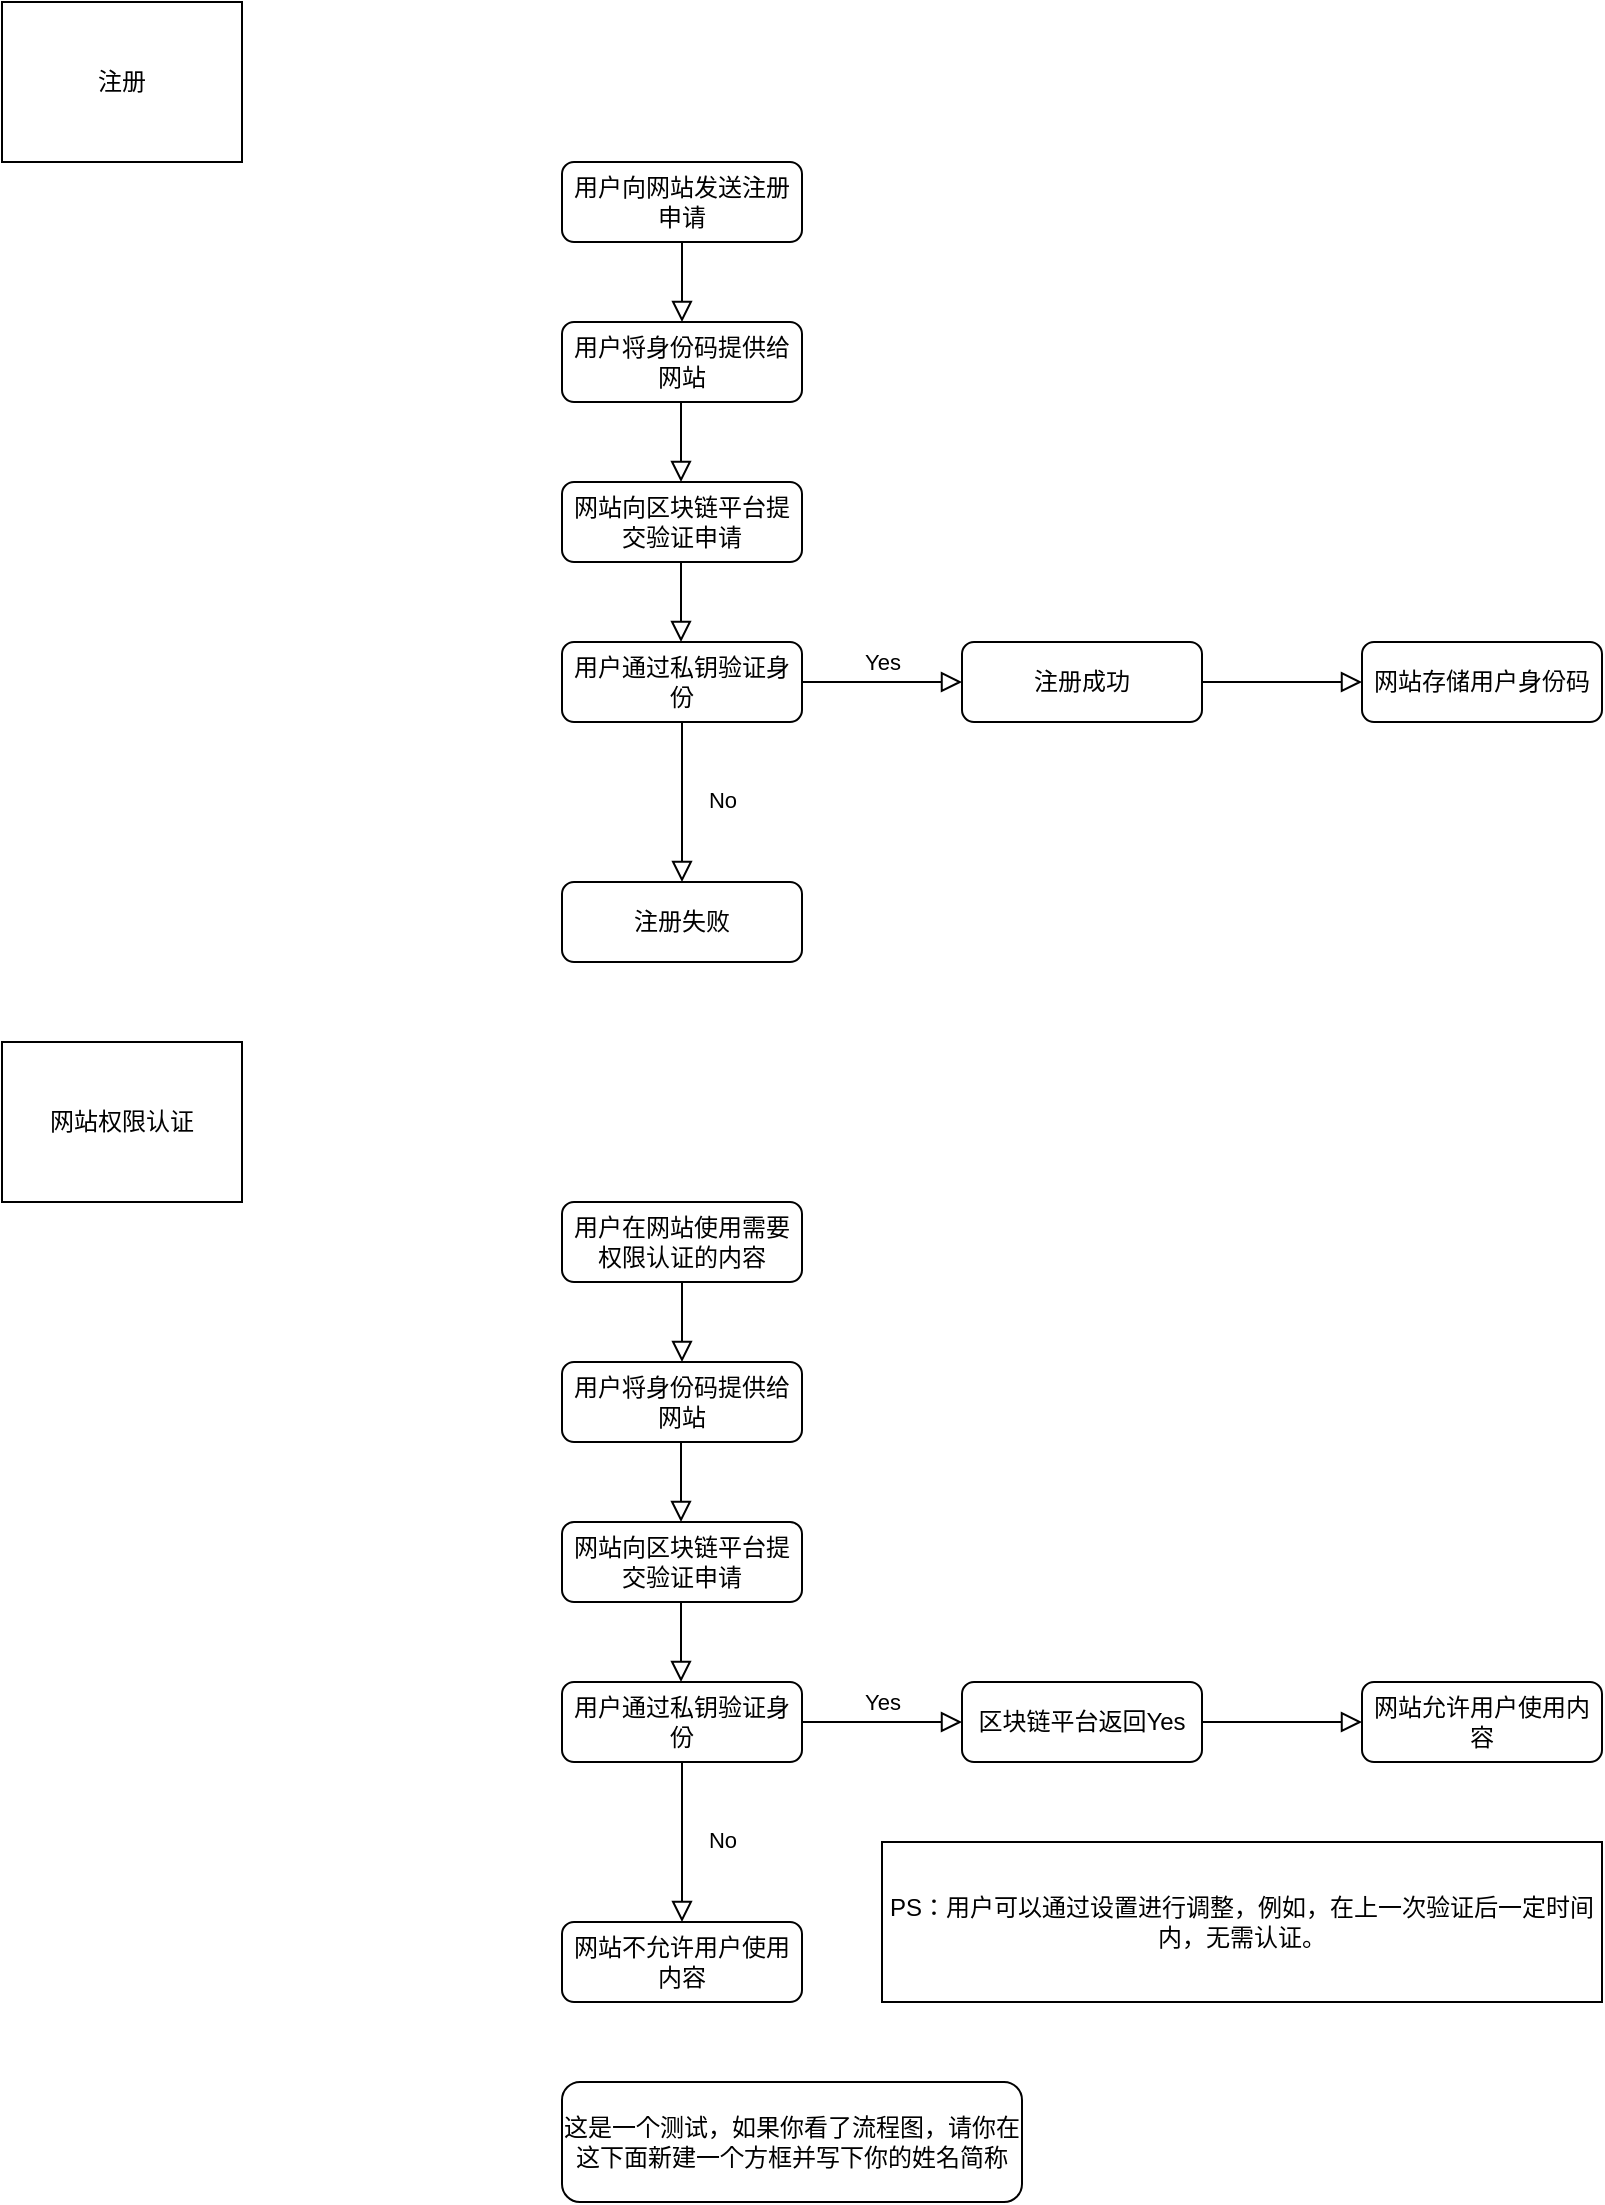 <mxfile version="24.4.13" type="github">
  <diagram id="C5RBs43oDa-KdzZeNtuy" name="Page-1">
    <mxGraphModel dx="934" dy="665" grid="1" gridSize="10" guides="0" tooltips="1" connect="1" arrows="1" fold="1" page="1" pageScale="1" pageWidth="839" pageHeight="40000" math="0" shadow="0">
      <root>
        <mxCell id="WIyWlLk6GJQsqaUBKTNV-0" />
        <mxCell id="WIyWlLk6GJQsqaUBKTNV-1" parent="WIyWlLk6GJQsqaUBKTNV-0" />
        <mxCell id="WIyWlLk6GJQsqaUBKTNV-2" value="" style="rounded=0;html=1;jettySize=auto;orthogonalLoop=1;fontSize=11;endArrow=block;endFill=0;endSize=8;strokeWidth=1;shadow=0;labelBackgroundColor=none;edgeStyle=orthogonalEdgeStyle;" parent="WIyWlLk6GJQsqaUBKTNV-1" source="WIyWlLk6GJQsqaUBKTNV-3" edge="1">
          <mxGeometry relative="1" as="geometry">
            <mxPoint x="340" y="160" as="targetPoint" />
          </mxGeometry>
        </mxCell>
        <mxCell id="WIyWlLk6GJQsqaUBKTNV-3" value="用户向网站发送注册申请" style="rounded=1;whiteSpace=wrap;html=1;fontSize=12;glass=0;strokeWidth=1;shadow=0;" parent="WIyWlLk6GJQsqaUBKTNV-1" vertex="1">
          <mxGeometry x="280" y="80" width="120" height="40" as="geometry" />
        </mxCell>
        <mxCell id="WIyWlLk6GJQsqaUBKTNV-7" value="用户将身份码提供给网站" style="rounded=1;whiteSpace=wrap;html=1;fontSize=12;glass=0;strokeWidth=1;shadow=0;" parent="WIyWlLk6GJQsqaUBKTNV-1" vertex="1">
          <mxGeometry x="280" y="160" width="120" height="40" as="geometry" />
        </mxCell>
        <mxCell id="WIyWlLk6GJQsqaUBKTNV-8" value="No" style="rounded=0;html=1;jettySize=auto;orthogonalLoop=1;fontSize=11;endArrow=block;endFill=0;endSize=8;strokeWidth=1;shadow=0;labelBackgroundColor=none;edgeStyle=orthogonalEdgeStyle;exitX=0.5;exitY=1;exitDx=0;exitDy=0;" parent="WIyWlLk6GJQsqaUBKTNV-1" source="L4R60JdAhIe5RoeTJNnn-7" edge="1">
          <mxGeometry x="0.006" y="20" relative="1" as="geometry">
            <mxPoint y="-1" as="offset" />
            <mxPoint x="540" y="380" as="sourcePoint" />
            <mxPoint x="340" y="440" as="targetPoint" />
          </mxGeometry>
        </mxCell>
        <mxCell id="WIyWlLk6GJQsqaUBKTNV-9" value="Yes" style="edgeStyle=orthogonalEdgeStyle;rounded=0;html=1;jettySize=auto;orthogonalLoop=1;fontSize=11;endArrow=block;endFill=0;endSize=8;strokeWidth=1;shadow=0;labelBackgroundColor=none;exitX=1;exitY=0.5;exitDx=0;exitDy=0;" parent="WIyWlLk6GJQsqaUBKTNV-1" source="L4R60JdAhIe5RoeTJNnn-7" edge="1">
          <mxGeometry x="-0.006" y="-10" relative="1" as="geometry">
            <mxPoint x="10" y="-10" as="offset" />
            <mxPoint x="440" y="420" as="sourcePoint" />
            <mxPoint x="480" y="340" as="targetPoint" />
          </mxGeometry>
        </mxCell>
        <mxCell id="WIyWlLk6GJQsqaUBKTNV-11" value="注册失败" style="rounded=1;whiteSpace=wrap;html=1;fontSize=12;glass=0;strokeWidth=1;shadow=0;" parent="WIyWlLk6GJQsqaUBKTNV-1" vertex="1">
          <mxGeometry x="280" y="440" width="120" height="40" as="geometry" />
        </mxCell>
        <mxCell id="WIyWlLk6GJQsqaUBKTNV-12" value="注册成功" style="rounded=1;whiteSpace=wrap;html=1;fontSize=12;glass=0;strokeWidth=1;shadow=0;" parent="WIyWlLk6GJQsqaUBKTNV-1" vertex="1">
          <mxGeometry x="480" y="320" width="120" height="40" as="geometry" />
        </mxCell>
        <mxCell id="L4R60JdAhIe5RoeTJNnn-5" value="" style="rounded=0;html=1;jettySize=auto;orthogonalLoop=1;fontSize=11;endArrow=block;endFill=0;endSize=8;strokeWidth=1;shadow=0;labelBackgroundColor=none;edgeStyle=orthogonalEdgeStyle;" parent="WIyWlLk6GJQsqaUBKTNV-1" edge="1">
          <mxGeometry relative="1" as="geometry">
            <mxPoint x="339.5" y="200" as="sourcePoint" />
            <mxPoint x="339.5" y="240" as="targetPoint" />
            <Array as="points">
              <mxPoint x="340" y="220" />
            </Array>
          </mxGeometry>
        </mxCell>
        <mxCell id="L4R60JdAhIe5RoeTJNnn-6" value="网站向区块链平台提交验证申请" style="rounded=1;whiteSpace=wrap;html=1;fontSize=12;glass=0;strokeWidth=1;shadow=0;" parent="WIyWlLk6GJQsqaUBKTNV-1" vertex="1">
          <mxGeometry x="280" y="240" width="120" height="40" as="geometry" />
        </mxCell>
        <mxCell id="L4R60JdAhIe5RoeTJNnn-7" value="用户通过私钥验证身份" style="rounded=1;whiteSpace=wrap;html=1;fontSize=12;glass=0;strokeWidth=1;shadow=0;" parent="WIyWlLk6GJQsqaUBKTNV-1" vertex="1">
          <mxGeometry x="280" y="320" width="120" height="40" as="geometry" />
        </mxCell>
        <mxCell id="L4R60JdAhIe5RoeTJNnn-9" value="" style="rounded=0;html=1;jettySize=auto;orthogonalLoop=1;fontSize=11;endArrow=block;endFill=0;endSize=8;strokeWidth=1;shadow=0;labelBackgroundColor=none;edgeStyle=orthogonalEdgeStyle;" parent="WIyWlLk6GJQsqaUBKTNV-1" edge="1">
          <mxGeometry relative="1" as="geometry">
            <mxPoint x="339.5" y="280" as="sourcePoint" />
            <mxPoint x="339.5" y="320" as="targetPoint" />
            <Array as="points">
              <mxPoint x="340" y="300" />
            </Array>
          </mxGeometry>
        </mxCell>
        <mxCell id="MT104yL-0SxoG3CSUlCm-0" value="注册" style="rounded=0;whiteSpace=wrap;html=1;" vertex="1" parent="WIyWlLk6GJQsqaUBKTNV-1">
          <mxGeometry width="120" height="80" as="geometry" />
        </mxCell>
        <mxCell id="MT104yL-0SxoG3CSUlCm-1" value="" style="rounded=0;html=1;jettySize=auto;orthogonalLoop=1;fontSize=11;endArrow=block;endFill=0;endSize=8;strokeWidth=1;shadow=0;labelBackgroundColor=none;edgeStyle=orthogonalEdgeStyle;exitX=1;exitY=0.5;exitDx=0;exitDy=0;" edge="1" parent="WIyWlLk6GJQsqaUBKTNV-1" source="WIyWlLk6GJQsqaUBKTNV-12">
          <mxGeometry relative="1" as="geometry">
            <mxPoint x="640" y="320" as="sourcePoint" />
            <mxPoint x="680" y="340" as="targetPoint" />
            <Array as="points">
              <mxPoint x="640" y="340" />
            </Array>
          </mxGeometry>
        </mxCell>
        <mxCell id="MT104yL-0SxoG3CSUlCm-2" value="网站存储用户身份码" style="rounded=1;whiteSpace=wrap;html=1;fontSize=12;glass=0;strokeWidth=1;shadow=0;" vertex="1" parent="WIyWlLk6GJQsqaUBKTNV-1">
          <mxGeometry x="680" y="320" width="120" height="40" as="geometry" />
        </mxCell>
        <mxCell id="MT104yL-0SxoG3CSUlCm-3" value="" style="rounded=0;html=1;jettySize=auto;orthogonalLoop=1;fontSize=11;endArrow=block;endFill=0;endSize=8;strokeWidth=1;shadow=0;labelBackgroundColor=none;edgeStyle=orthogonalEdgeStyle;" edge="1" parent="WIyWlLk6GJQsqaUBKTNV-1" source="MT104yL-0SxoG3CSUlCm-4">
          <mxGeometry relative="1" as="geometry">
            <mxPoint x="340" y="680" as="targetPoint" />
          </mxGeometry>
        </mxCell>
        <mxCell id="MT104yL-0SxoG3CSUlCm-4" value="用户在网站使用需要权限认证的内容" style="rounded=1;whiteSpace=wrap;html=1;fontSize=12;glass=0;strokeWidth=1;shadow=0;" vertex="1" parent="WIyWlLk6GJQsqaUBKTNV-1">
          <mxGeometry x="280" y="600" width="120" height="40" as="geometry" />
        </mxCell>
        <mxCell id="MT104yL-0SxoG3CSUlCm-5" value="用户将身份码提供给网站" style="rounded=1;whiteSpace=wrap;html=1;fontSize=12;glass=0;strokeWidth=1;shadow=0;" vertex="1" parent="WIyWlLk6GJQsqaUBKTNV-1">
          <mxGeometry x="280" y="680" width="120" height="40" as="geometry" />
        </mxCell>
        <mxCell id="MT104yL-0SxoG3CSUlCm-6" value="No" style="rounded=0;html=1;jettySize=auto;orthogonalLoop=1;fontSize=11;endArrow=block;endFill=0;endSize=8;strokeWidth=1;shadow=0;labelBackgroundColor=none;edgeStyle=orthogonalEdgeStyle;exitX=0.5;exitY=1;exitDx=0;exitDy=0;" edge="1" parent="WIyWlLk6GJQsqaUBKTNV-1" source="MT104yL-0SxoG3CSUlCm-12">
          <mxGeometry x="0.006" y="20" relative="1" as="geometry">
            <mxPoint y="-1" as="offset" />
            <mxPoint x="540" y="900" as="sourcePoint" />
            <mxPoint x="340" y="960" as="targetPoint" />
          </mxGeometry>
        </mxCell>
        <mxCell id="MT104yL-0SxoG3CSUlCm-7" value="Yes" style="edgeStyle=orthogonalEdgeStyle;rounded=0;html=1;jettySize=auto;orthogonalLoop=1;fontSize=11;endArrow=block;endFill=0;endSize=8;strokeWidth=1;shadow=0;labelBackgroundColor=none;exitX=1;exitY=0.5;exitDx=0;exitDy=0;" edge="1" parent="WIyWlLk6GJQsqaUBKTNV-1" source="MT104yL-0SxoG3CSUlCm-12">
          <mxGeometry x="-0.006" y="-10" relative="1" as="geometry">
            <mxPoint x="10" y="-10" as="offset" />
            <mxPoint x="440" y="940" as="sourcePoint" />
            <mxPoint x="480" y="860" as="targetPoint" />
          </mxGeometry>
        </mxCell>
        <mxCell id="MT104yL-0SxoG3CSUlCm-8" value="网站不允许用户使用内容" style="rounded=1;whiteSpace=wrap;html=1;fontSize=12;glass=0;strokeWidth=1;shadow=0;" vertex="1" parent="WIyWlLk6GJQsqaUBKTNV-1">
          <mxGeometry x="280" y="960" width="120" height="40" as="geometry" />
        </mxCell>
        <mxCell id="MT104yL-0SxoG3CSUlCm-9" value="区块链平台返回Yes" style="rounded=1;whiteSpace=wrap;html=1;fontSize=12;glass=0;strokeWidth=1;shadow=0;" vertex="1" parent="WIyWlLk6GJQsqaUBKTNV-1">
          <mxGeometry x="480" y="840" width="120" height="40" as="geometry" />
        </mxCell>
        <mxCell id="MT104yL-0SxoG3CSUlCm-10" value="" style="rounded=0;html=1;jettySize=auto;orthogonalLoop=1;fontSize=11;endArrow=block;endFill=0;endSize=8;strokeWidth=1;shadow=0;labelBackgroundColor=none;edgeStyle=orthogonalEdgeStyle;" edge="1" parent="WIyWlLk6GJQsqaUBKTNV-1">
          <mxGeometry relative="1" as="geometry">
            <mxPoint x="339.5" y="720" as="sourcePoint" />
            <mxPoint x="339.5" y="760" as="targetPoint" />
            <Array as="points">
              <mxPoint x="340" y="740" />
            </Array>
          </mxGeometry>
        </mxCell>
        <mxCell id="MT104yL-0SxoG3CSUlCm-11" value="网站向区块链平台提交验证申请" style="rounded=1;whiteSpace=wrap;html=1;fontSize=12;glass=0;strokeWidth=1;shadow=0;" vertex="1" parent="WIyWlLk6GJQsqaUBKTNV-1">
          <mxGeometry x="280" y="760" width="120" height="40" as="geometry" />
        </mxCell>
        <mxCell id="MT104yL-0SxoG3CSUlCm-12" value="用户通过私钥验证身份" style="rounded=1;whiteSpace=wrap;html=1;fontSize=12;glass=0;strokeWidth=1;shadow=0;" vertex="1" parent="WIyWlLk6GJQsqaUBKTNV-1">
          <mxGeometry x="280" y="840" width="120" height="40" as="geometry" />
        </mxCell>
        <mxCell id="MT104yL-0SxoG3CSUlCm-13" value="" style="rounded=0;html=1;jettySize=auto;orthogonalLoop=1;fontSize=11;endArrow=block;endFill=0;endSize=8;strokeWidth=1;shadow=0;labelBackgroundColor=none;edgeStyle=orthogonalEdgeStyle;" edge="1" parent="WIyWlLk6GJQsqaUBKTNV-1">
          <mxGeometry relative="1" as="geometry">
            <mxPoint x="339.5" y="800" as="sourcePoint" />
            <mxPoint x="339.5" y="840" as="targetPoint" />
            <Array as="points">
              <mxPoint x="340" y="820" />
            </Array>
          </mxGeometry>
        </mxCell>
        <mxCell id="MT104yL-0SxoG3CSUlCm-14" value="网站权限认证" style="rounded=0;whiteSpace=wrap;html=1;" vertex="1" parent="WIyWlLk6GJQsqaUBKTNV-1">
          <mxGeometry y="520" width="120" height="80" as="geometry" />
        </mxCell>
        <mxCell id="MT104yL-0SxoG3CSUlCm-15" value="" style="rounded=0;html=1;jettySize=auto;orthogonalLoop=1;fontSize=11;endArrow=block;endFill=0;endSize=8;strokeWidth=1;shadow=0;labelBackgroundColor=none;edgeStyle=orthogonalEdgeStyle;exitX=1;exitY=0.5;exitDx=0;exitDy=0;" edge="1" parent="WIyWlLk6GJQsqaUBKTNV-1" source="MT104yL-0SxoG3CSUlCm-9">
          <mxGeometry relative="1" as="geometry">
            <mxPoint x="640" y="840" as="sourcePoint" />
            <mxPoint x="680" y="860" as="targetPoint" />
            <Array as="points">
              <mxPoint x="640" y="860" />
            </Array>
          </mxGeometry>
        </mxCell>
        <mxCell id="MT104yL-0SxoG3CSUlCm-16" value="网站允许用户使用内容" style="rounded=1;whiteSpace=wrap;html=1;fontSize=12;glass=0;strokeWidth=1;shadow=0;" vertex="1" parent="WIyWlLk6GJQsqaUBKTNV-1">
          <mxGeometry x="680" y="840" width="120" height="40" as="geometry" />
        </mxCell>
        <mxCell id="MT104yL-0SxoG3CSUlCm-17" value="PS：用户可以通过设置进行调整，例如，在上一次验证后一定时间内，无需认证。" style="rounded=0;whiteSpace=wrap;html=1;" vertex="1" parent="WIyWlLk6GJQsqaUBKTNV-1">
          <mxGeometry x="440" y="920" width="360" height="80" as="geometry" />
        </mxCell>
        <mxCell id="MT104yL-0SxoG3CSUlCm-20" value="这是一个测试，如果你看了流程图，请你在这下面新建一个方框并写下你的姓名简称" style="rounded=1;whiteSpace=wrap;html=1;" vertex="1" parent="WIyWlLk6GJQsqaUBKTNV-1">
          <mxGeometry x="280" y="1040" width="230" height="60" as="geometry" />
        </mxCell>
      </root>
    </mxGraphModel>
  </diagram>
</mxfile>
